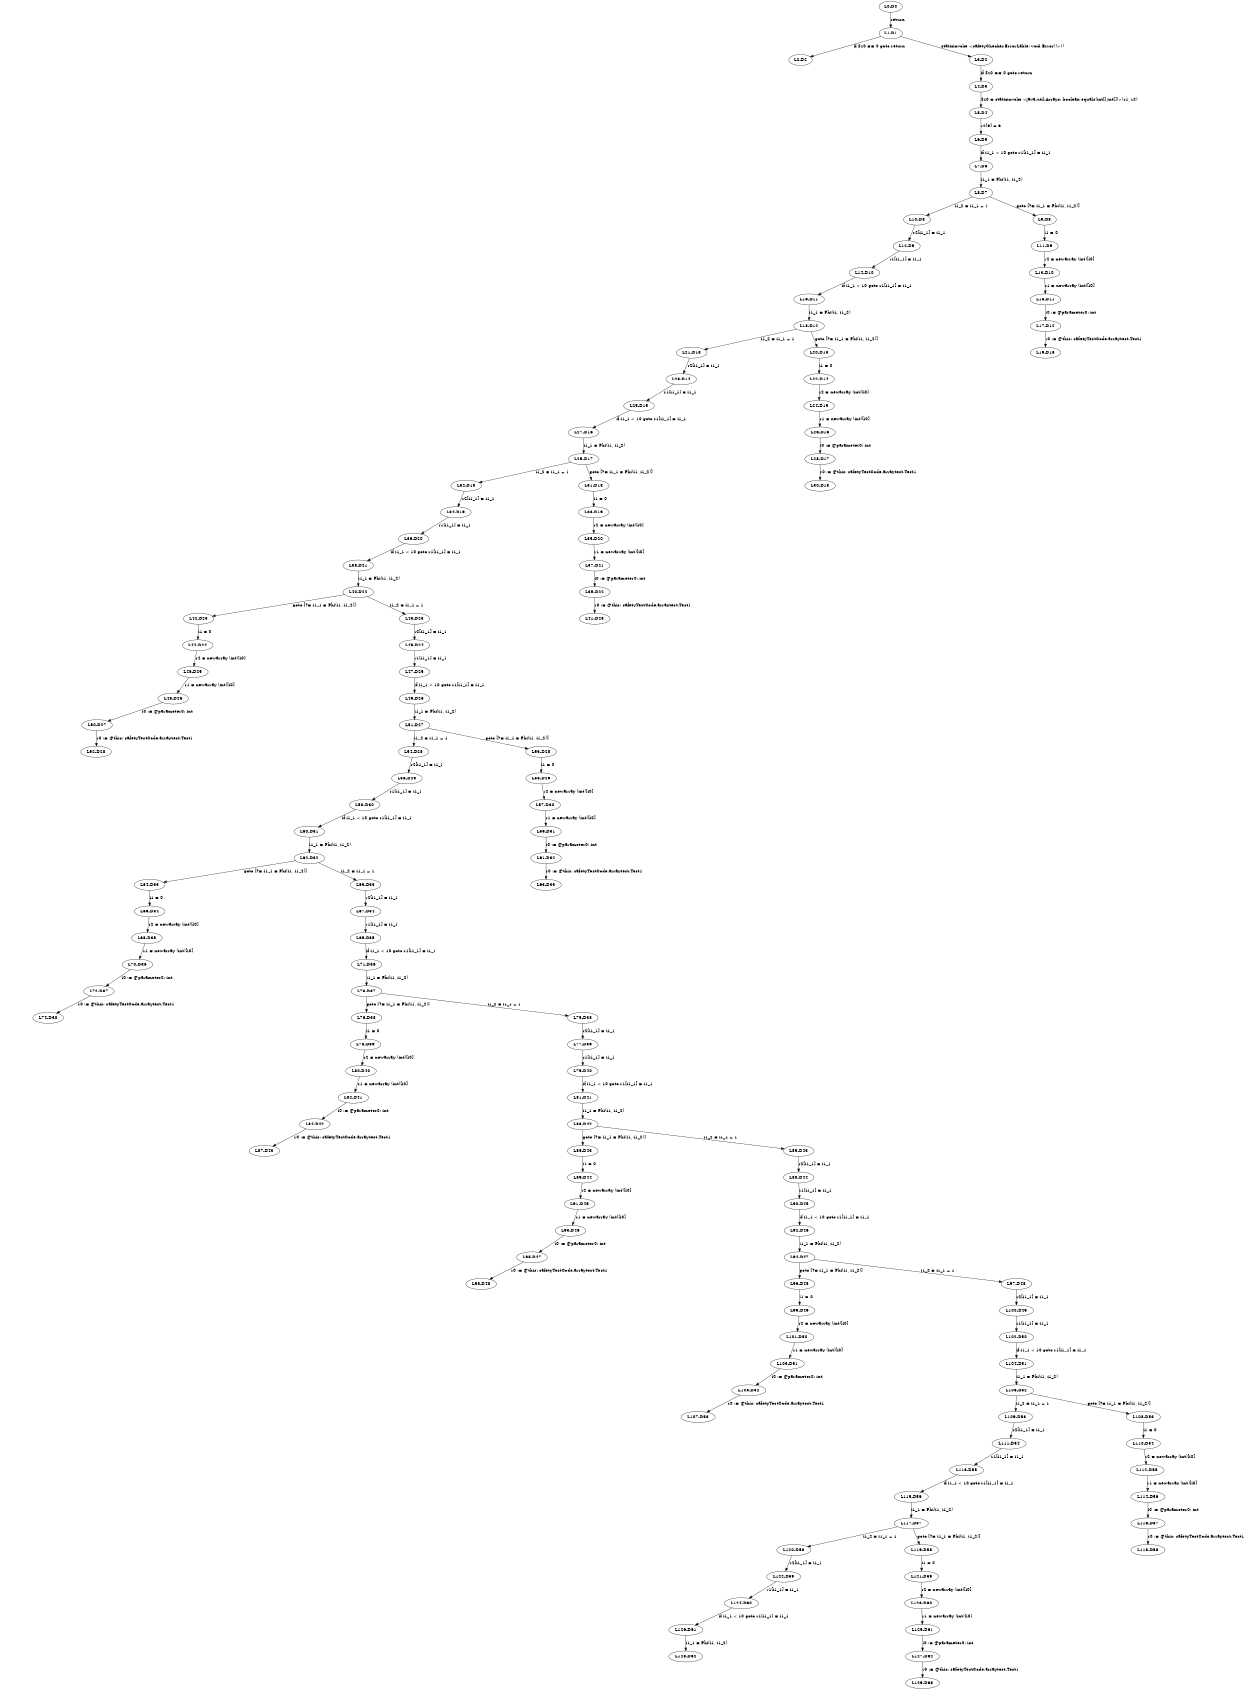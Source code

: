 digraph { 
	ratio="fill";
	size="8.3,11.7!";
	margin=0;
	"L0-D0" -> "L1-D1"[label="return"];
	"L1-D1" -> "L2-D2"[label="if $z0 == 0 goto return"];
	"L1-D1" -> "L3-D2"[label="staticinvoke <safetyChecker.ErrorLable: void Error()>()"];
	"L3-D2" -> "L4-D3"[label="if $z0 == 0 goto return"];
	"L4-D3" -> "L5-D4"[label="$z0 = staticinvoke <java.util.Arrays: boolean equals(int[],int[])>(r1, r2)"];
	"L5-D4" -> "L6-D5"[label="r2[9] = 9"];
	"L6-D5" -> "L7-D6"[label="if i1_1 < 10 goto r1[i1_1] = i1_1"];
	"L7-D6" -> "L8-D7"[label="i1_1 = Phi(i1, i1_2)"];
	"L8-D7" -> "L10-D8"[label="i1_2 = i1_1 + 1"];
	"L8-D7" -> "L9-D8"[label="goto [?= i1_1 = Phi(i1, i1_2)]"];
	"L10-D8" -> "L12-D9"[label="r2[i1_1] = i1_1"];
	"L9-D8" -> "L11-D9"[label="i1 = 0"];
	"L12-D9" -> "L14-D10"[label="r1[i1_1] = i1_1"];
	"L11-D9" -> "L13-D10"[label="r2 = newarray (int)[i0]"];
	"L14-D10" -> "L16-D11"[label="if i1_1 < 10 goto r1[i1_1] = i1_1"];
	"L13-D10" -> "L15-D11"[label="r1 = newarray (int)[i0]"];
	"L16-D11" -> "L18-D12"[label="i1_1 = Phi(i1, i1_2)"];
	"L15-D11" -> "L17-D12"[label="i0 := @parameter0: int"];
	"L18-D12" -> "L21-D13"[label="i1_2 = i1_1 + 1"];
	"L18-D12" -> "L20-D13"[label="goto [?= i1_1 = Phi(i1, i1_2)]"];
	"L17-D12" -> "L19-D13"[label="r0 := @this: safetyTestCode.arraytest.Test1"];
	"L21-D13" -> "L23-D14"[label="r2[i1_1] = i1_1"];
	"L20-D13" -> "L22-D14"[label="i1 = 0"];
	"L23-D14" -> "L25-D15"[label="r1[i1_1] = i1_1"];
	"L22-D14" -> "L24-D15"[label="r2 = newarray (int)[i0]"];
	"L25-D15" -> "L27-D16"[label="if i1_1 < 10 goto r1[i1_1] = i1_1"];
	"L24-D15" -> "L26-D16"[label="r1 = newarray (int)[i0]"];
	"L27-D16" -> "L29-D17"[label="i1_1 = Phi(i1, i1_2)"];
	"L26-D16" -> "L28-D17"[label="i0 := @parameter0: int"];
	"L29-D17" -> "L32-D18"[label="i1_2 = i1_1 + 1"];
	"L29-D17" -> "L31-D18"[label="goto [?= i1_1 = Phi(i1, i1_2)]"];
	"L28-D17" -> "L30-D18"[label="r0 := @this: safetyTestCode.arraytest.Test1"];
	"L32-D18" -> "L34-D19"[label="r2[i1_1] = i1_1"];
	"L31-D18" -> "L33-D19"[label="i1 = 0"];
	"L34-D19" -> "L36-D20"[label="r1[i1_1] = i1_1"];
	"L33-D19" -> "L35-D20"[label="r2 = newarray (int)[i0]"];
	"L36-D20" -> "L38-D21"[label="if i1_1 < 10 goto r1[i1_1] = i1_1"];
	"L35-D20" -> "L37-D21"[label="r1 = newarray (int)[i0]"];
	"L38-D21" -> "L40-D22"[label="i1_1 = Phi(i1, i1_2)"];
	"L37-D21" -> "L39-D22"[label="i0 := @parameter0: int"];
	"L40-D22" -> "L42-D23"[label="goto [?= i1_1 = Phi(i1, i1_2)]"];
	"L40-D22" -> "L43-D23"[label="i1_2 = i1_1 + 1"];
	"L39-D22" -> "L41-D23"[label="r0 := @this: safetyTestCode.arraytest.Test1"];
	"L42-D23" -> "L44-D24"[label="i1 = 0"];
	"L43-D23" -> "L45-D24"[label="r2[i1_1] = i1_1"];
	"L44-D24" -> "L46-D25"[label="r2 = newarray (int)[i0]"];
	"L45-D24" -> "L47-D25"[label="r1[i1_1] = i1_1"];
	"L46-D25" -> "L48-D26"[label="r1 = newarray (int)[i0]"];
	"L47-D25" -> "L49-D26"[label="if i1_1 < 10 goto r1[i1_1] = i1_1"];
	"L48-D26" -> "L50-D27"[label="i0 := @parameter0: int"];
	"L49-D26" -> "L51-D27"[label="i1_1 = Phi(i1, i1_2)"];
	"L50-D27" -> "L52-D28"[label="r0 := @this: safetyTestCode.arraytest.Test1"];
	"L51-D27" -> "L54-D28"[label="i1_2 = i1_1 + 1"];
	"L51-D27" -> "L53-D28"[label="goto [?= i1_1 = Phi(i1, i1_2)]"];
	"L54-D28" -> "L56-D29"[label="r2[i1_1] = i1_1"];
	"L53-D28" -> "L55-D29"[label="i1 = 0"];
	"L56-D29" -> "L58-D30"[label="r1[i1_1] = i1_1"];
	"L55-D29" -> "L57-D30"[label="r2 = newarray (int)[i0]"];
	"L58-D30" -> "L60-D31"[label="if i1_1 < 10 goto r1[i1_1] = i1_1"];
	"L57-D30" -> "L59-D31"[label="r1 = newarray (int)[i0]"];
	"L60-D31" -> "L62-D32"[label="i1_1 = Phi(i1, i1_2)"];
	"L59-D31" -> "L61-D32"[label="i0 := @parameter0: int"];
	"L62-D32" -> "L64-D33"[label="goto [?= i1_1 = Phi(i1, i1_2)]"];
	"L62-D32" -> "L65-D33"[label="i1_2 = i1_1 + 1"];
	"L61-D32" -> "L63-D33"[label="r0 := @this: safetyTestCode.arraytest.Test1"];
	"L64-D33" -> "L66-D34"[label="i1 = 0"];
	"L65-D33" -> "L67-D34"[label="r2[i1_1] = i1_1"];
	"L66-D34" -> "L68-D35"[label="r2 = newarray (int)[i0]"];
	"L67-D34" -> "L69-D35"[label="r1[i1_1] = i1_1"];
	"L68-D35" -> "L70-D36"[label="r1 = newarray (int)[i0]"];
	"L69-D35" -> "L71-D36"[label="if i1_1 < 10 goto r1[i1_1] = i1_1"];
	"L70-D36" -> "L72-D37"[label="i0 := @parameter0: int"];
	"L71-D36" -> "L73-D37"[label="i1_1 = Phi(i1, i1_2)"];
	"L72-D37" -> "L74-D38"[label="r0 := @this: safetyTestCode.arraytest.Test1"];
	"L73-D37" -> "L76-D38"[label="goto [?= i1_1 = Phi(i1, i1_2)]"];
	"L73-D37" -> "L75-D38"[label="i1_2 = i1_1 + 1"];
	"L76-D38" -> "L78-D39"[label="i1 = 0"];
	"L75-D38" -> "L77-D39"[label="r2[i1_1] = i1_1"];
	"L78-D39" -> "L80-D40"[label="r2 = newarray (int)[i0]"];
	"L77-D39" -> "L79-D40"[label="r1[i1_1] = i1_1"];
	"L80-D40" -> "L82-D41"[label="r1 = newarray (int)[i0]"];
	"L79-D40" -> "L81-D41"[label="if i1_1 < 10 goto r1[i1_1] = i1_1"];
	"L82-D41" -> "L84-D42"[label="i0 := @parameter0: int"];
	"L81-D41" -> "L83-D42"[label="i1_1 = Phi(i1, i1_2)"];
	"L84-D42" -> "L87-D43"[label="r0 := @this: safetyTestCode.arraytest.Test1"];
	"L83-D42" -> "L86-D43"[label="goto [?= i1_1 = Phi(i1, i1_2)]"];
	"L83-D42" -> "L85-D43"[label="i1_2 = i1_1 + 1"];
	"L86-D43" -> "L89-D44"[label="i1 = 0"];
	"L85-D43" -> "L88-D44"[label="r2[i1_1] = i1_1"];
	"L89-D44" -> "L91-D45"[label="r2 = newarray (int)[i0]"];
	"L88-D44" -> "L90-D45"[label="r1[i1_1] = i1_1"];
	"L91-D45" -> "L93-D46"[label="r1 = newarray (int)[i0]"];
	"L90-D45" -> "L92-D46"[label="if i1_1 < 10 goto r1[i1_1] = i1_1"];
	"L93-D46" -> "L95-D47"[label="i0 := @parameter0: int"];
	"L92-D46" -> "L94-D47"[label="i1_1 = Phi(i1, i1_2)"];
	"L95-D47" -> "L98-D48"[label="r0 := @this: safetyTestCode.arraytest.Test1"];
	"L94-D47" -> "L96-D48"[label="goto [?= i1_1 = Phi(i1, i1_2)]"];
	"L94-D47" -> "L97-D48"[label="i1_2 = i1_1 + 1"];
	"L96-D48" -> "L99-D49"[label="i1 = 0"];
	"L97-D48" -> "L100-D49"[label="r2[i1_1] = i1_1"];
	"L99-D49" -> "L101-D50"[label="r2 = newarray (int)[i0]"];
	"L100-D49" -> "L102-D50"[label="r1[i1_1] = i1_1"];
	"L101-D50" -> "L103-D51"[label="r1 = newarray (int)[i0]"];
	"L102-D50" -> "L104-D51"[label="if i1_1 < 10 goto r1[i1_1] = i1_1"];
	"L103-D51" -> "L105-D52"[label="i0 := @parameter0: int"];
	"L104-D51" -> "L106-D52"[label="i1_1 = Phi(i1, i1_2)"];
	"L105-D52" -> "L107-D53"[label="r0 := @this: safetyTestCode.arraytest.Test1"];
	"L106-D52" -> "L109-D53"[label="i1_2 = i1_1 + 1"];
	"L106-D52" -> "L108-D53"[label="goto [?= i1_1 = Phi(i1, i1_2)]"];
	"L109-D53" -> "L111-D54"[label="r2[i1_1] = i1_1"];
	"L108-D53" -> "L110-D54"[label="i1 = 0"];
	"L111-D54" -> "L113-D55"[label="r1[i1_1] = i1_1"];
	"L110-D54" -> "L112-D55"[label="r2 = newarray (int)[i0]"];
	"L113-D55" -> "L115-D56"[label="if i1_1 < 10 goto r1[i1_1] = i1_1"];
	"L112-D55" -> "L114-D56"[label="r1 = newarray (int)[i0]"];
	"L115-D56" -> "L117-D57"[label="i1_1 = Phi(i1, i1_2)"];
	"L114-D56" -> "L116-D57"[label="i0 := @parameter0: int"];
	"L117-D57" -> "L120-D58"[label="i1_2 = i1_1 + 1"];
	"L117-D57" -> "L119-D58"[label="goto [?= i1_1 = Phi(i1, i1_2)]"];
	"L116-D57" -> "L118-D58"[label="r0 := @this: safetyTestCode.arraytest.Test1"];
	"L120-D58" -> "L122-D59"[label="r2[i1_1] = i1_1"];
	"L119-D58" -> "L121-D59"[label="i1 = 0"];
	"L122-D59" -> "L124-D60"[label="r1[i1_1] = i1_1"];
	"L121-D59" -> "L123-D60"[label="r2 = newarray (int)[i0]"];
	"L124-D60" -> "L126-D61"[label="if i1_1 < 10 goto r1[i1_1] = i1_1"];
	"L123-D60" -> "L125-D61"[label="r1 = newarray (int)[i0]"];
	"L126-D61" -> "L128-D62"[label="i1_1 = Phi(i1, i1_2)"];
	"L125-D61" -> "L127-D62"[label="i0 := @parameter0: int"];
	"L127-D62" -> "L129-D63"[label="r0 := @this: safetyTestCode.arraytest.Test1"];
}